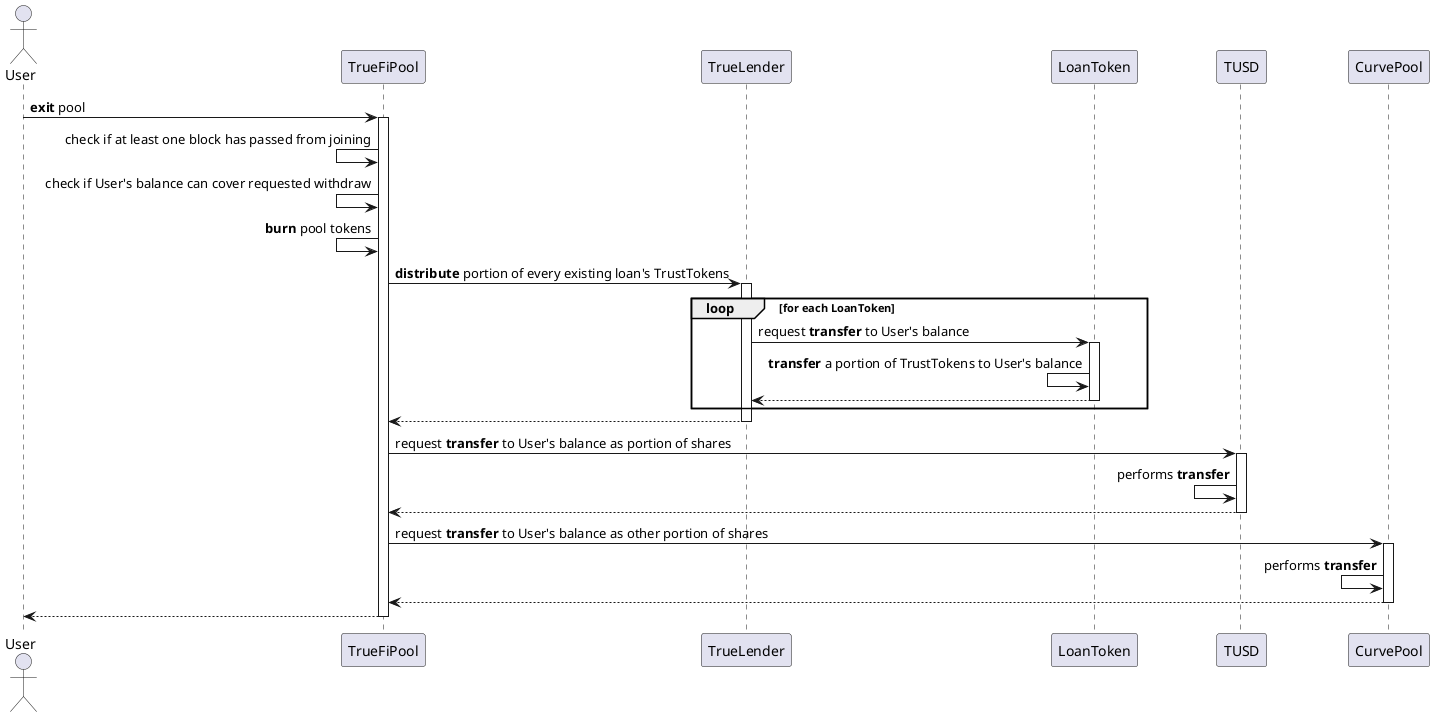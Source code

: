 @startuml joiningPool
actor User

User -> TrueFiPool : **exit** pool
activate TrueFiPool

TrueFiPool <- TrueFiPool: check if at least one block has passed from joining
TrueFiPool <- TrueFiPool: check if User's balance can cover requested withdraw
TrueFiPool <- TrueFiPool: **burn** pool tokens

TrueFiPool -> TrueLender: **distribute** portion of every existing loan's TrustTokens
activate TrueLender

loop for each LoanToken

    TrueLender -> LoanToken: request **transfer** to User's balance 
    activate LoanToken
    LoanToken <- LoanToken: **transfer** a portion of TrustTokens to User's balance
    TrueLender <-- LoanToken
    deactivate LoanToken
    end

TrueFiPool <-- TrueLender
deactivate TrueLender

TrueFiPool -> TUSD: request **transfer** to User's balance as portion of shares

activate TUSD
TUSD <- TUSD: performs **transfer**
TrueFiPool <-- TUSD
deactivate TUSD

TrueFiPool -> CurvePool: request **transfer** to User's balance as other portion of shares

activate CurvePool
CurvePool <- CurvePool: performs **transfer**
TrueFiPool <-- CurvePool
deactivate CurvePool

User <-- TrueFiPool
deactivate TrueFiPool
@enduml
